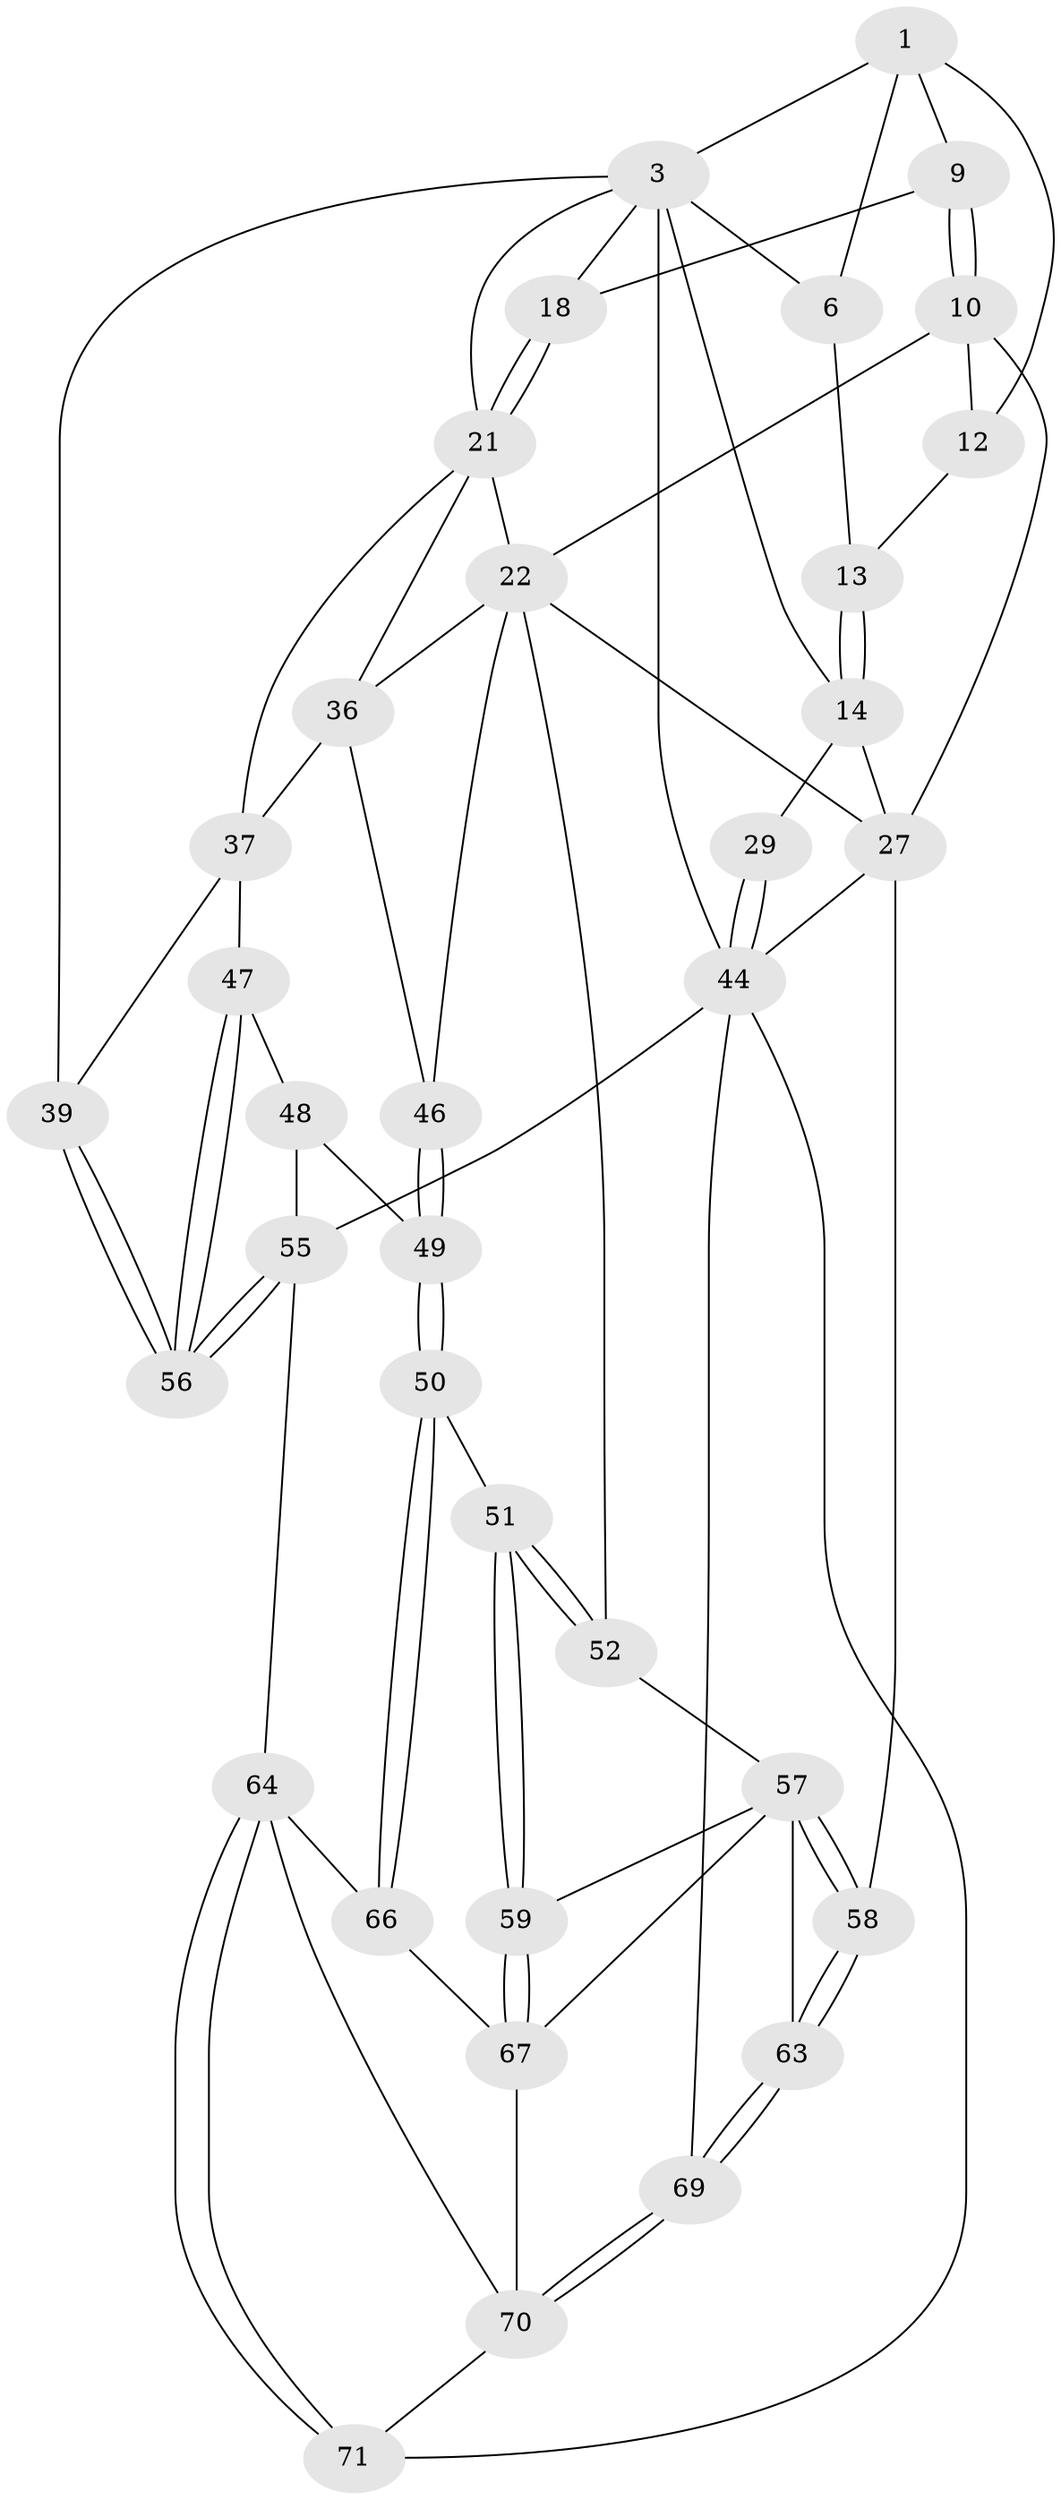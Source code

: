 // original degree distribution, {3: 0.027777777777777776, 4: 0.2361111111111111, 5: 0.5277777777777778, 6: 0.20833333333333334}
// Generated by graph-tools (version 1.1) at 2025/17/03/09/25 04:17:15]
// undirected, 36 vertices, 84 edges
graph export_dot {
graph [start="1"]
  node [color=gray90,style=filled];
  1 [pos="+0.29497165829229904+0",super="+2+7"];
  3 [pos="+0.8371573026719474+0",super="+4+17"];
  6 [pos="+0+0",super="+8"];
  9 [pos="+0.5496354199133888+0.07428585143699509"];
  10 [pos="+0.5027964226536277+0.18250722688527404",super="+11"];
  12 [pos="+0.3061432481807547+0.09823987840121207"];
  13 [pos="+0.11530108412128558+0.04568196498130788",super="+16"];
  14 [pos="+0+0.11560599460634174",super="+25+15"];
  18 [pos="+0.7822349585919426+0.06237170922801389"];
  21 [pos="+0.7437785119632665+0.2382904203367109",super="+24"];
  22 [pos="+0.6578784583368644+0.2622021822756663",super="+32+23"];
  27 [pos="+0.1747672550193871+0.34338044586810207",super="+41"];
  29 [pos="+0+0.3983520056919376"];
  36 [pos="+0.7466002023415521+0.47122372506503996",super="+45"];
  37 [pos="+0.8865637605433198+0.47925738008594154",super="+38"];
  39 [pos="+1+0.46355906779870687"];
  44 [pos="+0+0.7513078079497557",super="+53"];
  46 [pos="+0.6988265959316982+0.6463413708394856"];
  47 [pos="+0.8771958482053687+0.6116716499089938"];
  48 [pos="+0.8059995846675756+0.6631538034306462"];
  49 [pos="+0.6993983481166899+0.650804729341231"];
  50 [pos="+0.6786042134639899+0.6852848901512332"];
  51 [pos="+0.5784598870050226+0.7019318664218086"];
  52 [pos="+0.5260117775694544+0.682595318675327"];
  55 [pos="+1+0.6789341547838323",super="+61"];
  56 [pos="+1+0.6597058426523292"];
  57 [pos="+0.4569527023166223+0.7205631888575688",super="+60"];
  58 [pos="+0.2474318864733284+0.7200465505749395"];
  59 [pos="+0.5118848793453862+0.801204763043459"];
  63 [pos="+0.24760034812802653+0.7203026598158113"];
  64 [pos="+0.9045772581875612+0.8353766029093925",super="+65"];
  66 [pos="+0.6866456615187654+0.7356611110902533"];
  67 [pos="+0.5201327367702875+0.9169582209086469",super="+68"];
  69 [pos="+0.23747364555049014+1"];
  70 [pos="+0.49034710130478093+1",super="+72"];
  71 [pos="+1+1"];
  1 -- 3;
  1 -- 9;
  1 -- 12;
  1 -- 6;
  3 -- 6;
  3 -- 39;
  3 -- 14;
  3 -- 18;
  3 -- 44 [weight=2];
  3 -- 21;
  6 -- 13;
  9 -- 10;
  9 -- 10;
  9 -- 18;
  10 -- 27;
  10 -- 12;
  10 -- 22 [weight=2];
  12 -- 13;
  13 -- 14 [weight=2];
  13 -- 14;
  14 -- 29 [weight=2];
  14 -- 27;
  18 -- 21;
  18 -- 21;
  21 -- 22;
  21 -- 37;
  21 -- 36;
  22 -- 46;
  22 -- 36;
  22 -- 27;
  22 -- 52;
  27 -- 58;
  27 -- 44;
  29 -- 44;
  29 -- 44;
  36 -- 37;
  36 -- 46;
  37 -- 39;
  37 -- 47;
  39 -- 56;
  39 -- 56;
  44 -- 69;
  44 -- 55;
  44 -- 71;
  46 -- 49;
  46 -- 49;
  47 -- 48;
  47 -- 56;
  47 -- 56;
  48 -- 49;
  48 -- 55;
  49 -- 50;
  49 -- 50;
  50 -- 51;
  50 -- 66;
  50 -- 66;
  51 -- 52;
  51 -- 52;
  51 -- 59;
  51 -- 59;
  52 -- 57;
  55 -- 56;
  55 -- 56;
  55 -- 64;
  57 -- 58;
  57 -- 58;
  57 -- 67;
  57 -- 59;
  57 -- 63;
  58 -- 63;
  58 -- 63;
  59 -- 67;
  59 -- 67;
  63 -- 69;
  63 -- 69;
  64 -- 71;
  64 -- 71;
  64 -- 66;
  64 -- 70;
  66 -- 67;
  67 -- 70;
  69 -- 70;
  69 -- 70;
  70 -- 71;
}
